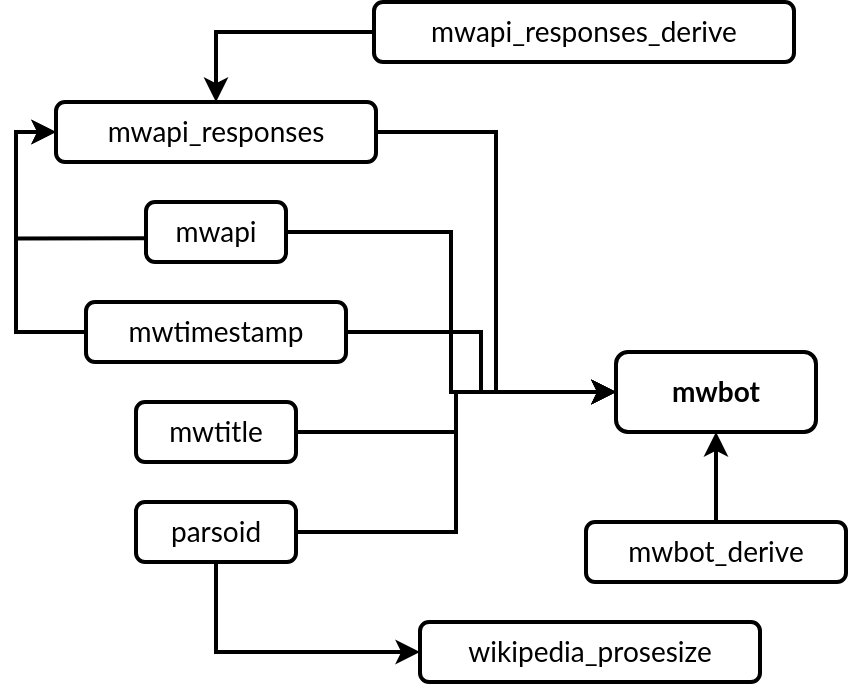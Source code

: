<mxfile version="28.1.1">
  <diagram name="Page-1" id="nPSMN8shHIH9Cje0tpHZ">
    <mxGraphModel dx="712" dy="540" grid="1" gridSize="10" guides="1" tooltips="1" connect="1" arrows="1" fold="1" page="1" pageScale="1" pageWidth="291" pageHeight="413" math="0" shadow="0">
      <root>
        <mxCell id="0" />
        <mxCell id="1" parent="0" />
        <mxCell id="ONmzsRhYv475mUTvHMMu-13" style="edgeStyle=orthogonalEdgeStyle;rounded=0;orthogonalLoop=1;jettySize=auto;html=1;entryX=0;entryY=0.5;entryDx=0;entryDy=0;labelBackgroundColor=none;fontColor=light-dark(#000000,#202122);fontFamily=Lato;fontSource=https%3A%2F%2Ffonts.googleapis.com%2Fcss%3Ffamily%3DLato;strokeWidth=2;fontSize=14;spacing=5;curved=0;strokeColor=light-dark(#000000,#A2A9B1);" parent="1" source="01FXjIsKuXOsLsB-IkXL-1" target="ONmzsRhYv475mUTvHMMu-5" edge="1">
          <mxGeometry relative="1" as="geometry" />
        </mxCell>
        <mxCell id="01FXjIsKuXOsLsB-IkXL-1" value="&lt;div&gt;mwapi_responses&lt;/div&gt;" style="rounded=1;whiteSpace=wrap;html=1;fontFamily=Lato;fontSize=14;labelBackgroundColor=none;fontSource=https%3A%2F%2Ffonts.googleapis.com%2Fcss%3Ffamily%3DLato;strokeWidth=2;spacing=5;fontColor=light-dark(#000000,#202122);fillColor=light-dark(#FFFFFF,#F8F9FA);strokeColor=light-dark(#000000,#A2A9B1);" parent="1" vertex="1">
          <mxGeometry x="80" y="87" width="160" height="30" as="geometry" />
        </mxCell>
        <mxCell id="ONmzsRhYv475mUTvHMMu-20" style="edgeStyle=orthogonalEdgeStyle;rounded=0;orthogonalLoop=1;jettySize=auto;html=1;entryX=0;entryY=0.5;entryDx=0;entryDy=0;exitX=-0.002;exitY=0.605;exitDx=0;exitDy=0;exitPerimeter=0;labelBackgroundColor=none;fontColor=light-dark(#000000,#202122);fontFamily=Lato;fontSource=https%3A%2F%2Ffonts.googleapis.com%2Fcss%3Ffamily%3DLato;strokeWidth=2;fontSize=14;spacing=5;curved=0;strokeColor=light-dark(#000000,#A2A9B1);" parent="1" source="01FXjIsKuXOsLsB-IkXL-2" target="01FXjIsKuXOsLsB-IkXL-1" edge="1">
          <mxGeometry relative="1" as="geometry" />
        </mxCell>
        <mxCell id="ONmzsRhYv475mUTvHMMu-21" style="edgeStyle=orthogonalEdgeStyle;rounded=0;orthogonalLoop=1;jettySize=auto;html=1;entryX=0;entryY=0.5;entryDx=0;entryDy=0;exitX=0;exitY=0.5;exitDx=0;exitDy=0;labelBackgroundColor=none;fontColor=light-dark(#000000,#202122);fontFamily=Lato;fontSource=https%3A%2F%2Ffonts.googleapis.com%2Fcss%3Ffamily%3DLato;strokeWidth=2;fontSize=14;spacing=5;curved=0;strokeColor=light-dark(#000000,#A2A9B1);" parent="1" source="01FXjIsKuXOsLsB-IkXL-3" target="01FXjIsKuXOsLsB-IkXL-1" edge="1">
          <mxGeometry relative="1" as="geometry" />
        </mxCell>
        <mxCell id="01FXjIsKuXOsLsB-IkXL-10" style="edgeStyle=orthogonalEdgeStyle;rounded=0;orthogonalLoop=1;jettySize=auto;html=1;labelBackgroundColor=none;fontColor=light-dark(#000000,#202122);exitX=0;exitY=0.5;exitDx=0;exitDy=0;fontFamily=Lato;fontSource=https%3A%2F%2Ffonts.googleapis.com%2Fcss%3Ffamily%3DLato;strokeWidth=2;fontSize=14;spacing=5;curved=0;strokeColor=light-dark(#000000,#A2A9B1);" parent="1" source="01FXjIsKuXOsLsB-IkXL-6" target="01FXjIsKuXOsLsB-IkXL-1" edge="1">
          <mxGeometry relative="1" as="geometry" />
        </mxCell>
        <mxCell id="01FXjIsKuXOsLsB-IkXL-2" value="&lt;div&gt;mwapi&lt;/div&gt;" style="rounded=1;whiteSpace=wrap;html=1;fontFamily=Lato;fontSize=14;labelBackgroundColor=none;fontSource=https%3A%2F%2Ffonts.googleapis.com%2Fcss%3Ffamily%3DLato;strokeWidth=2;spacing=5;fontColor=light-dark(#000000,#202122);fillColor=light-dark(#FFFFFF,#F8F9FA);strokeColor=light-dark(#000000,#A2A9B1);" parent="1" vertex="1">
          <mxGeometry x="125" y="137" width="70" height="30" as="geometry" />
        </mxCell>
        <mxCell id="01FXjIsKuXOsLsB-IkXL-3" value="mwtimestamp" style="rounded=1;whiteSpace=wrap;html=1;fontFamily=Lato;fontSize=14;labelBackgroundColor=none;fontSource=https%3A%2F%2Ffonts.googleapis.com%2Fcss%3Ffamily%3DLato;strokeWidth=2;spacing=5;fontColor=light-dark(#000000,#202122);fillColor=light-dark(#FFFFFF,#F8F9FA);strokeColor=light-dark(#000000,#A2A9B1);" parent="1" vertex="1">
          <mxGeometry x="95" y="187" width="130" height="30" as="geometry" />
        </mxCell>
        <mxCell id="01FXjIsKuXOsLsB-IkXL-4" value="mwtitle" style="rounded=1;whiteSpace=wrap;html=1;fontFamily=Lato;fontSize=14;labelBackgroundColor=none;fontSource=https%3A%2F%2Ffonts.googleapis.com%2Fcss%3Ffamily%3DLato;strokeWidth=2;spacing=5;fontColor=light-dark(#000000,#202122);fillColor=light-dark(#FFFFFF,#F8F9FA);strokeColor=light-dark(#000000,#A2A9B1);" parent="1" vertex="1">
          <mxGeometry x="120" y="237" width="80" height="30" as="geometry" />
        </mxCell>
        <mxCell id="01FXjIsKuXOsLsB-IkXL-6" value="mwapi_responses_derive" style="rounded=1;whiteSpace=wrap;html=1;fontFamily=Lato;fontSize=14;labelBackgroundColor=none;fontSource=https%3A%2F%2Ffonts.googleapis.com%2Fcss%3Ffamily%3DLato;strokeWidth=2;spacing=5;fontColor=light-dark(#000000,#202122);fillColor=light-dark(#FFFFFF,#F8F9FA);strokeColor=light-dark(#000000,#EAECF0);" parent="1" vertex="1">
          <mxGeometry x="239" y="37" width="210" height="30" as="geometry" />
        </mxCell>
        <mxCell id="01FXjIsKuXOsLsB-IkXL-16" value="parsoid" style="rounded=1;whiteSpace=wrap;html=1;fontFamily=Lato;fontSize=14;labelBackgroundColor=none;fontSource=https%3A%2F%2Ffonts.googleapis.com%2Fcss%3Ffamily%3DLato;strokeWidth=2;spacing=5;fontColor=light-dark(#000000,#202122);fillColor=light-dark(#FFFFFF,#F8F9FA);strokeColor=light-dark(#000000,#A2A9B1);" parent="1" vertex="1">
          <mxGeometry x="120" y="287" width="80" height="30" as="geometry" />
        </mxCell>
        <mxCell id="ONmzsRhYv475mUTvHMMu-1" value="wikipedia_prosesize" style="rounded=1;whiteSpace=wrap;html=1;fontFamily=Lato;fontSize=14;labelBackgroundColor=none;fontSource=https%3A%2F%2Ffonts.googleapis.com%2Fcss%3Ffamily%3DLato;strokeWidth=2;spacing=5;fontColor=light-dark(#000000,#202122);fillColor=light-dark(#FFFFFF,#F8F9FA);strokeColor=light-dark(#000000,#EAECF0);" parent="1" vertex="1">
          <mxGeometry x="262" y="347" width="170" height="30" as="geometry" />
        </mxCell>
        <mxCell id="ONmzsRhYv475mUTvHMMu-5" value="mwbot" style="rounded=1;whiteSpace=wrap;html=1;fontFamily=Lato;fontSize=14;labelBackgroundColor=none;fontSource=https%3A%2F%2Ffonts.googleapis.com%2Fcss%3Ffamily%3DLato;strokeWidth=2;spacing=5;fontColor=light-dark(#000000,#2A4B8D);fillColor=light-dark(#FFFFFF,#EAF3FF);strokeColor=light-dark(#000000,#2A4B8D);fontStyle=1" parent="1" vertex="1">
          <mxGeometry x="360" y="212" width="100" height="40" as="geometry" />
        </mxCell>
        <mxCell id="ONmzsRhYv475mUTvHMMu-7" value="mwbot_derive" style="rounded=1;whiteSpace=wrap;html=1;fontFamily=Lato;fontSize=14;labelBackgroundColor=none;fontSource=https%3A%2F%2Ffonts.googleapis.com%2Fcss%3Ffamily%3DLato;strokeWidth=2;spacing=5;fontColor=light-dark(#000000,#202122);fillColor=light-dark(#FFFFFF,#F8F9FA);strokeColor=light-dark(#000000,#EAECF0);" parent="1" vertex="1">
          <mxGeometry x="345" y="297" width="130" height="30" as="geometry" />
        </mxCell>
        <mxCell id="ONmzsRhYv475mUTvHMMu-4" style="edgeStyle=orthogonalEdgeStyle;rounded=0;orthogonalLoop=1;jettySize=auto;html=1;entryX=0;entryY=0.5;entryDx=0;entryDy=0;exitX=0.5;exitY=1;exitDx=0;exitDy=0;labelBackgroundColor=none;fontColor=light-dark(#000000,#202122);fontFamily=Lato;fontSource=https%3A%2F%2Ffonts.googleapis.com%2Fcss%3Ffamily%3DLato;strokeWidth=2;fontSize=14;spacing=5;curved=0;strokeColor=light-dark(#000000,#A2A9B1);" parent="1" source="01FXjIsKuXOsLsB-IkXL-16" target="ONmzsRhYv475mUTvHMMu-1" edge="1">
          <mxGeometry relative="1" as="geometry" />
        </mxCell>
        <mxCell id="ONmzsRhYv475mUTvHMMu-12" style="edgeStyle=orthogonalEdgeStyle;rounded=0;orthogonalLoop=1;jettySize=auto;html=1;entryX=0;entryY=0.5;entryDx=0;entryDy=0;labelBackgroundColor=none;fontColor=light-dark(#000000,#202122);fontFamily=Lato;fontSource=https%3A%2F%2Ffonts.googleapis.com%2Fcss%3Ffamily%3DLato;strokeWidth=2;fontSize=14;spacing=5;curved=0;strokeColor=light-dark(#000000,#A2A9B1);" parent="1" source="01FXjIsKuXOsLsB-IkXL-2" target="ONmzsRhYv475mUTvHMMu-5" edge="1">
          <mxGeometry relative="1" as="geometry" />
        </mxCell>
        <mxCell id="ONmzsRhYv475mUTvHMMu-11" style="edgeStyle=orthogonalEdgeStyle;rounded=0;orthogonalLoop=1;jettySize=auto;html=1;entryX=0;entryY=0.5;entryDx=0;entryDy=0;labelBackgroundColor=none;fontColor=light-dark(#000000,#202122);fontFamily=Lato;fontSource=https%3A%2F%2Ffonts.googleapis.com%2Fcss%3Ffamily%3DLato;strokeWidth=2;fontSize=14;spacing=5;curved=0;strokeColor=light-dark(#000000,#A2A9B1);" parent="1" source="01FXjIsKuXOsLsB-IkXL-3" target="ONmzsRhYv475mUTvHMMu-5" edge="1">
          <mxGeometry relative="1" as="geometry" />
        </mxCell>
        <mxCell id="ONmzsRhYv475mUTvHMMu-10" style="edgeStyle=orthogonalEdgeStyle;rounded=0;orthogonalLoop=1;jettySize=auto;html=1;entryX=0;entryY=0.5;entryDx=0;entryDy=0;labelBackgroundColor=none;fontColor=light-dark(#000000,#202122);fontFamily=Lato;fontSource=https%3A%2F%2Ffonts.googleapis.com%2Fcss%3Ffamily%3DLato;strokeWidth=2;fontSize=14;spacing=5;curved=0;strokeColor=light-dark(#000000,#A2A9B1);" parent="1" source="01FXjIsKuXOsLsB-IkXL-4" target="ONmzsRhYv475mUTvHMMu-5" edge="1">
          <mxGeometry relative="1" as="geometry" />
        </mxCell>
        <mxCell id="ONmzsRhYv475mUTvHMMu-9" style="edgeStyle=orthogonalEdgeStyle;rounded=0;orthogonalLoop=1;jettySize=auto;html=1;entryX=0;entryY=0.5;entryDx=0;entryDy=0;labelBackgroundColor=none;fontColor=light-dark(#000000,#202122);fontFamily=Lato;fontSource=https%3A%2F%2Ffonts.googleapis.com%2Fcss%3Ffamily%3DLato;strokeWidth=2;fontSize=14;spacing=5;curved=0;strokeColor=light-dark(#000000,#A2A9B1);" parent="1" source="01FXjIsKuXOsLsB-IkXL-16" target="ONmzsRhYv475mUTvHMMu-5" edge="1">
          <mxGeometry relative="1" as="geometry" />
        </mxCell>
        <mxCell id="ONmzsRhYv475mUTvHMMu-8" style="edgeStyle=orthogonalEdgeStyle;rounded=0;orthogonalLoop=1;jettySize=auto;html=1;labelBackgroundColor=none;fontColor=light-dark(#000000,#202122);fontFamily=Lato;fontSource=https%3A%2F%2Ffonts.googleapis.com%2Fcss%3Ffamily%3DLato;strokeWidth=2;fontSize=14;spacing=5;curved=0;strokeColor=light-dark(#000000,#A2A9B1);" parent="1" source="ONmzsRhYv475mUTvHMMu-7" target="ONmzsRhYv475mUTvHMMu-5" edge="1">
          <mxGeometry relative="1" as="geometry" />
        </mxCell>
      </root>
    </mxGraphModel>
  </diagram>
</mxfile>
